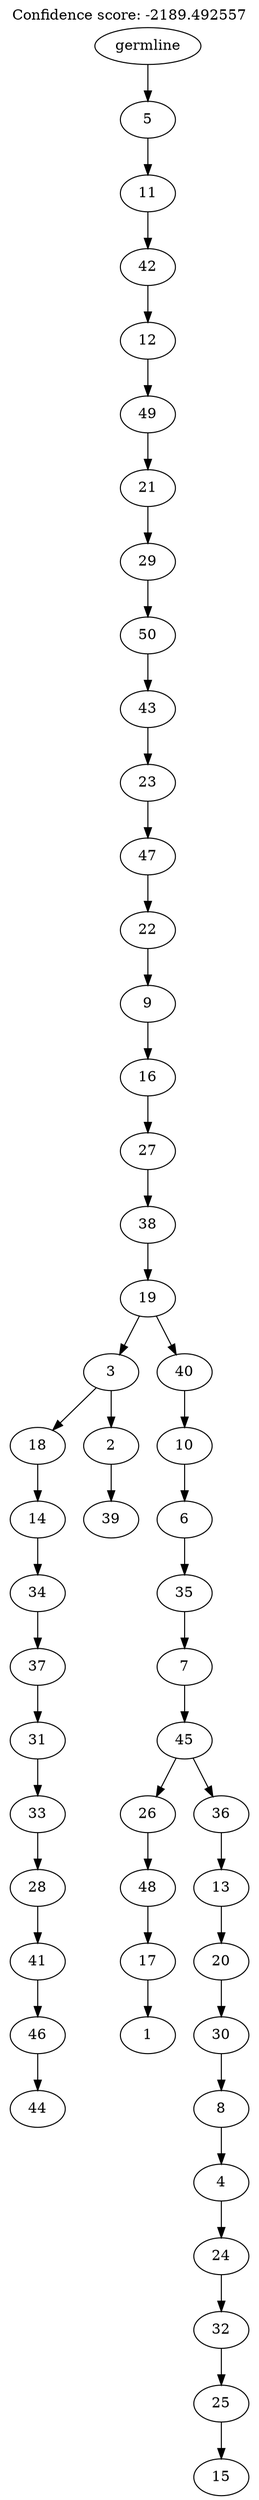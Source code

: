 digraph g {
	"49" -> "50";
	"50" [label="44"];
	"48" -> "49";
	"49" [label="46"];
	"47" -> "48";
	"48" [label="41"];
	"46" -> "47";
	"47" [label="28"];
	"45" -> "46";
	"46" [label="33"];
	"44" -> "45";
	"45" [label="31"];
	"43" -> "44";
	"44" [label="37"];
	"42" -> "43";
	"43" [label="34"];
	"41" -> "42";
	"42" [label="14"];
	"39" -> "40";
	"40" [label="39"];
	"38" -> "39";
	"39" [label="2"];
	"38" -> "41";
	"41" [label="18"];
	"36" -> "37";
	"37" [label="1"];
	"35" -> "36";
	"36" [label="17"];
	"34" -> "35";
	"35" [label="48"];
	"32" -> "33";
	"33" [label="15"];
	"31" -> "32";
	"32" [label="25"];
	"30" -> "31";
	"31" [label="32"];
	"29" -> "30";
	"30" [label="24"];
	"28" -> "29";
	"29" [label="4"];
	"27" -> "28";
	"28" [label="8"];
	"26" -> "27";
	"27" [label="30"];
	"25" -> "26";
	"26" [label="20"];
	"24" -> "25";
	"25" [label="13"];
	"23" -> "24";
	"24" [label="36"];
	"23" -> "34";
	"34" [label="26"];
	"22" -> "23";
	"23" [label="45"];
	"21" -> "22";
	"22" [label="7"];
	"20" -> "21";
	"21" [label="35"];
	"19" -> "20";
	"20" [label="6"];
	"18" -> "19";
	"19" [label="10"];
	"17" -> "18";
	"18" [label="40"];
	"17" -> "38";
	"38" [label="3"];
	"16" -> "17";
	"17" [label="19"];
	"15" -> "16";
	"16" [label="38"];
	"14" -> "15";
	"15" [label="27"];
	"13" -> "14";
	"14" [label="16"];
	"12" -> "13";
	"13" [label="9"];
	"11" -> "12";
	"12" [label="22"];
	"10" -> "11";
	"11" [label="47"];
	"9" -> "10";
	"10" [label="23"];
	"8" -> "9";
	"9" [label="43"];
	"7" -> "8";
	"8" [label="50"];
	"6" -> "7";
	"7" [label="29"];
	"5" -> "6";
	"6" [label="21"];
	"4" -> "5";
	"5" [label="49"];
	"3" -> "4";
	"4" [label="12"];
	"2" -> "3";
	"3" [label="42"];
	"1" -> "2";
	"2" [label="11"];
	"0" -> "1";
	"1" [label="5"];
	"0" [label="germline"];
	labelloc="t";
	label="Confidence score: -2189.492557";
}
